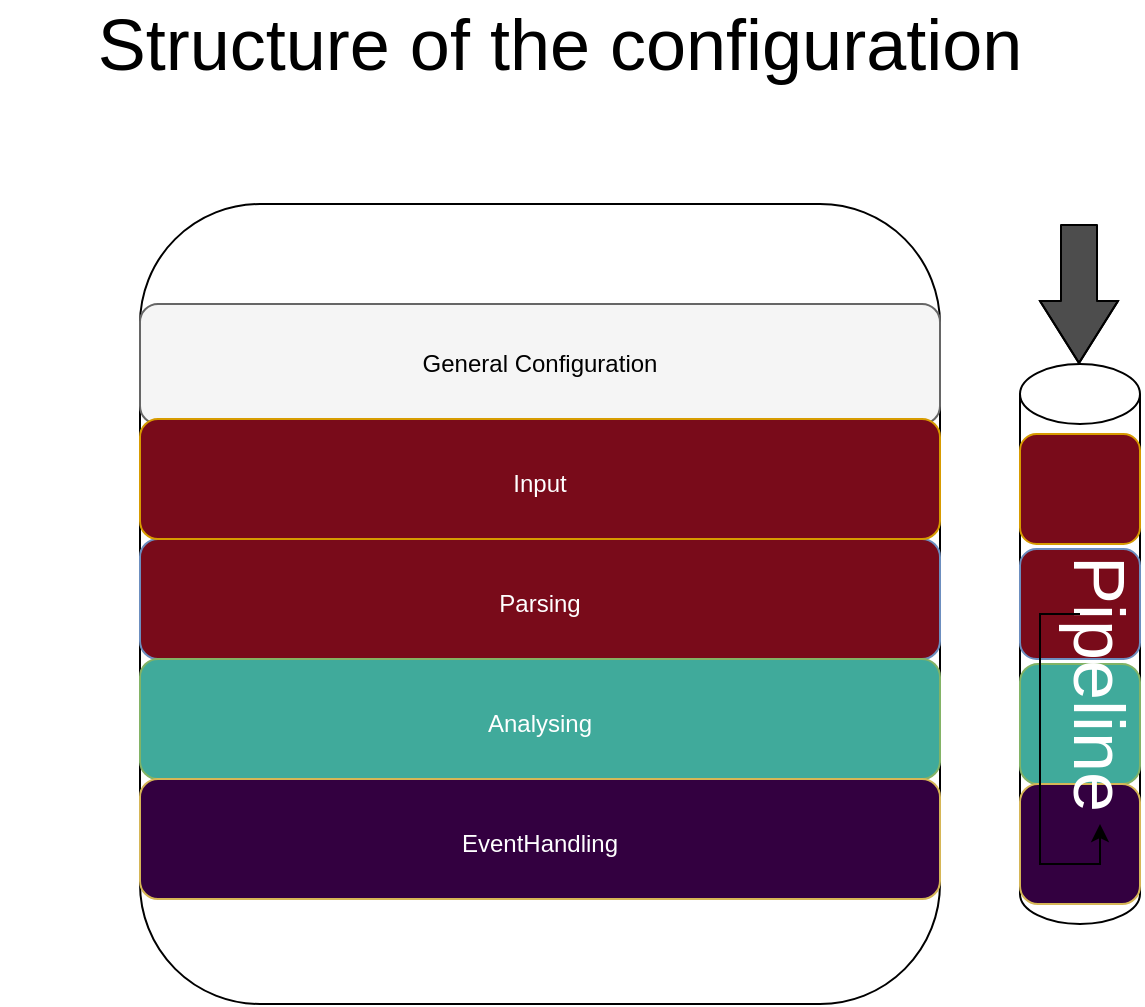 <mxfile version="14.4.2" type="device"><diagram id="5UVBhFNdrDuveJu0V3Pm" name="Page-1"><mxGraphModel dx="2058" dy="952" grid="1" gridSize="10" guides="1" tooltips="1" connect="1" arrows="1" fold="1" page="1" pageScale="1" pageWidth="850" pageHeight="1100" math="0" shadow="0"><root><mxCell id="0"/><mxCell id="1" parent="0"/><mxCell id="o9v5IHjiScT0PgmZtdoW-11" value="" style="shape=cylinder3;whiteSpace=wrap;html=1;boundedLbl=1;backgroundOutline=1;size=15;rounded=1;" vertex="1" parent="1"><mxGeometry x="680" y="240" width="60" height="280" as="geometry"/></mxCell><mxCell id="o9v5IHjiScT0PgmZtdoW-23" value="" style="rounded=1;whiteSpace=wrap;html=1;strokeColor=#d79b00;fillColor=#790B1A;" vertex="1" parent="1"><mxGeometry x="680" y="275" width="60" height="55" as="geometry"/></mxCell><mxCell id="o9v5IHjiScT0PgmZtdoW-1" value="" style="whiteSpace=wrap;html=1;aspect=fixed;rounded=1;" vertex="1" parent="1"><mxGeometry x="240" y="160" width="400" height="400" as="geometry"/></mxCell><mxCell id="o9v5IHjiScT0PgmZtdoW-3" value="" style="rounded=1;whiteSpace=wrap;html=1;fillColor=#f5f5f5;strokeColor=#666666;fontColor=#333333;" vertex="1" parent="1"><mxGeometry x="240" y="210" width="400" height="60" as="geometry"/></mxCell><mxCell id="o9v5IHjiScT0PgmZtdoW-4" value="" style="rounded=1;whiteSpace=wrap;html=1;strokeColor=#6c8ebf;fillColor=#790b1a;" vertex="1" parent="1"><mxGeometry x="240" y="327.5" width="400" height="60" as="geometry"/></mxCell><mxCell id="o9v5IHjiScT0PgmZtdoW-5" value="" style="rounded=1;whiteSpace=wrap;html=1;strokeColor=#82b366;fillColor=#40aa9b;" vertex="1" parent="1"><mxGeometry x="240" y="387.5" width="400" height="60" as="geometry"/></mxCell><mxCell id="o9v5IHjiScT0PgmZtdoW-6" value="" style="rounded=1;whiteSpace=wrap;html=1;strokeColor=#d6b656;fillColor=#330040;" vertex="1" parent="1"><mxGeometry x="240" y="447.5" width="400" height="60" as="geometry"/></mxCell><mxCell id="o9v5IHjiScT0PgmZtdoW-7" value="General Configuration" style="text;html=1;strokeColor=none;fillColor=none;align=center;verticalAlign=middle;whiteSpace=wrap;rounded=0;" vertex="1" parent="1"><mxGeometry x="365" y="230" width="150" height="20" as="geometry"/></mxCell><mxCell id="o9v5IHjiScT0PgmZtdoW-8" value="&lt;div&gt;Parsing&lt;/div&gt;" style="text;html=1;strokeColor=none;fillColor=none;align=center;verticalAlign=middle;whiteSpace=wrap;rounded=0;fontColor=#FFFFFF;" vertex="1" parent="1"><mxGeometry x="365" y="350" width="150" height="20" as="geometry"/></mxCell><mxCell id="o9v5IHjiScT0PgmZtdoW-9" value="&lt;div&gt;Analysing&lt;/div&gt;" style="text;html=1;strokeColor=none;fillColor=none;align=center;verticalAlign=middle;whiteSpace=wrap;rounded=0;fontColor=#FFFFFF;" vertex="1" parent="1"><mxGeometry x="365" y="410" width="150" height="20" as="geometry"/></mxCell><mxCell id="o9v5IHjiScT0PgmZtdoW-10" value="&lt;div&gt;EventHandling&lt;/div&gt;" style="text;html=1;strokeColor=none;fillColor=none;align=center;verticalAlign=middle;whiteSpace=wrap;rounded=0;fontColor=#FFFFFF;" vertex="1" parent="1"><mxGeometry x="365" y="470" width="150" height="20" as="geometry"/></mxCell><mxCell id="o9v5IHjiScT0PgmZtdoW-12" value="" style="rounded=1;whiteSpace=wrap;html=1;strokeColor=#6c8ebf;fillColor=#790B1A;" vertex="1" parent="1"><mxGeometry x="680" y="332.5" width="60" height="55" as="geometry"/></mxCell><mxCell id="o9v5IHjiScT0PgmZtdoW-13" value="" style="rounded=1;whiteSpace=wrap;html=1;strokeColor=#82b366;fillColor=#40AA9B;" vertex="1" parent="1"><mxGeometry x="680" y="390" width="60" height="60" as="geometry"/></mxCell><mxCell id="o9v5IHjiScT0PgmZtdoW-14" value="" style="rounded=1;whiteSpace=wrap;html=1;strokeColor=#d6b656;fillColor=#330040;" vertex="1" parent="1"><mxGeometry x="680" y="450" width="60" height="60" as="geometry"/></mxCell><mxCell id="o9v5IHjiScT0PgmZtdoW-16" value="" style="shape=flexArrow;endArrow=classic;html=1;width=18;endSize=10;fillColor=#4D4D4D;" edge="1" parent="1"><mxGeometry width="50" height="50" relative="1" as="geometry"><mxPoint x="709.5" y="170" as="sourcePoint"/><mxPoint x="709.5" y="240" as="targetPoint"/><Array as="points"><mxPoint x="709.5" y="200"/></Array></mxGeometry></mxCell><mxCell id="o9v5IHjiScT0PgmZtdoW-20" value="" style="rounded=1;whiteSpace=wrap;html=1;strokeColor=#d79b00;fillColor=#790b1a;" vertex="1" parent="1"><mxGeometry x="240" y="267.5" width="400" height="60" as="geometry"/></mxCell><mxCell id="o9v5IHjiScT0PgmZtdoW-17" value="Pipeline" style="text;html=1;strokeColor=none;fillColor=none;align=center;verticalAlign=middle;whiteSpace=wrap;rounded=0;rotation=90;fontSize=36;imageAlign=center;fontColor=#FFFFFF;" vertex="1" parent="1"><mxGeometry x="650" y="390" width="140" height="20" as="geometry"/></mxCell><mxCell id="o9v5IHjiScT0PgmZtdoW-24" value="Input" style="text;html=1;strokeColor=none;fillColor=none;align=center;verticalAlign=middle;whiteSpace=wrap;rounded=0;fontSize=12;fontColor=#FFFFFF;" vertex="1" parent="1"><mxGeometry x="420" y="290" width="40" height="20" as="geometry"/></mxCell><mxCell id="o9v5IHjiScT0PgmZtdoW-25" value="Structure of the configuration" style="text;html=1;strokeColor=none;fillColor=none;align=center;verticalAlign=middle;whiteSpace=wrap;rounded=0;fontSize=36;" vertex="1" parent="1"><mxGeometry x="170" y="70" width="560" height="20" as="geometry"/></mxCell><mxCell id="o9v5IHjiScT0PgmZtdoW-27" style="edgeStyle=orthogonalEdgeStyle;rounded=0;orthogonalLoop=1;jettySize=auto;html=1;exitX=0.25;exitY=1;exitDx=0;exitDy=0;fillColor=#4D4D4D;fontSize=36;fontColor=#FFFFFF;" edge="1" parent="1" source="o9v5IHjiScT0PgmZtdoW-17" target="o9v5IHjiScT0PgmZtdoW-17"><mxGeometry relative="1" as="geometry"/></mxCell></root></mxGraphModel></diagram></mxfile>
